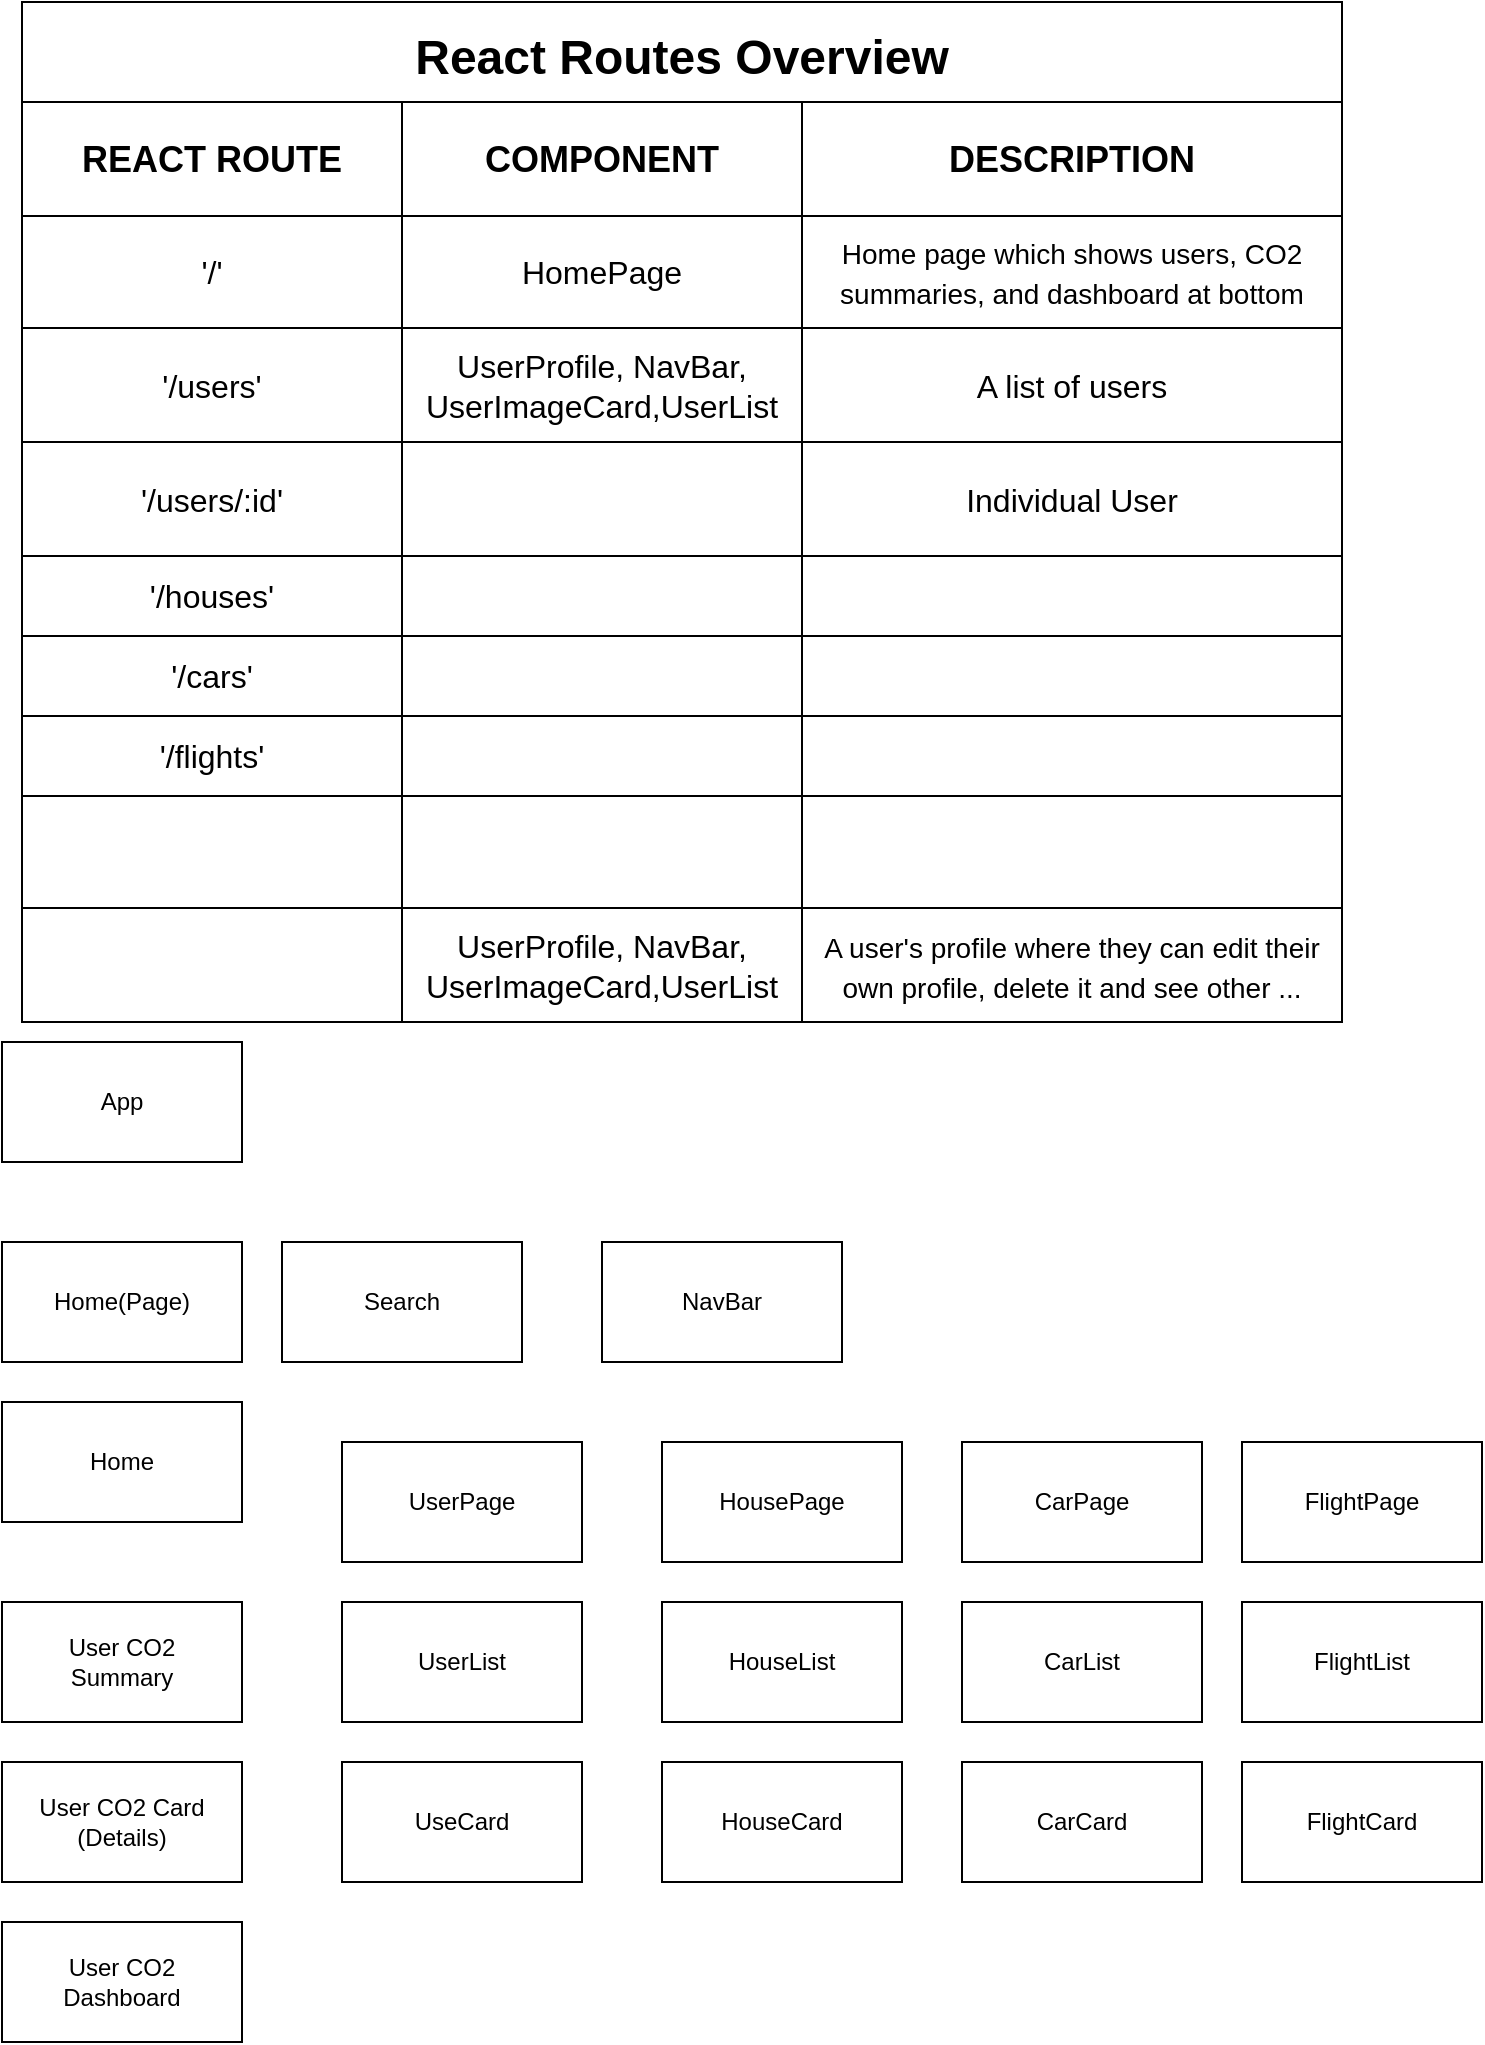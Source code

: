 <mxfile>
    <diagram id="He8b3oyFHESSMIiECdDG" name="Page-1">
        <mxGraphModel dx="931" dy="479" grid="1" gridSize="10" guides="1" tooltips="1" connect="1" arrows="1" fold="1" page="1" pageScale="1" pageWidth="850" pageHeight="1100" math="0" shadow="0">
            <root>
                <mxCell id="0"/>
                <mxCell id="1" parent="0"/>
                <mxCell id="41" value="React Routes Overview" style="shape=table;startSize=50;container=1;collapsible=0;childLayout=tableLayout;fontStyle=1;align=center;fontSize=24;" vertex="1" parent="1">
                    <mxGeometry x="90" y="70" width="660" height="510" as="geometry"/>
                </mxCell>
                <mxCell id="42" value="" style="shape=tableRow;horizontal=0;startSize=0;swimlaneHead=0;swimlaneBody=0;top=0;left=0;bottom=0;right=0;collapsible=0;dropTarget=0;fillColor=none;points=[[0,0.5],[1,0.5]];portConstraint=eastwest;" vertex="1" parent="41">
                    <mxGeometry y="50" width="660" height="57" as="geometry"/>
                </mxCell>
                <mxCell id="43" value="&lt;b&gt;REACT ROUTE&lt;/b&gt;" style="shape=partialRectangle;html=1;whiteSpace=wrap;connectable=0;fillColor=none;top=0;left=0;bottom=0;right=0;overflow=hidden;fontSize=18;" vertex="1" parent="42">
                    <mxGeometry width="190" height="57" as="geometry">
                        <mxRectangle width="190" height="57" as="alternateBounds"/>
                    </mxGeometry>
                </mxCell>
                <mxCell id="44" value="&lt;b&gt;COMPONENT&lt;/b&gt;" style="shape=partialRectangle;html=1;whiteSpace=wrap;connectable=0;fillColor=none;top=0;left=0;bottom=0;right=0;overflow=hidden;fontSize=18;" vertex="1" parent="42">
                    <mxGeometry x="190" width="200" height="57" as="geometry">
                        <mxRectangle width="200" height="57" as="alternateBounds"/>
                    </mxGeometry>
                </mxCell>
                <mxCell id="45" value="&lt;b&gt;DESCRIPTION&lt;/b&gt;" style="shape=partialRectangle;html=1;whiteSpace=wrap;connectable=0;fillColor=none;top=0;left=0;bottom=0;right=0;overflow=hidden;fontSize=18;" vertex="1" parent="42">
                    <mxGeometry x="390" width="270" height="57" as="geometry">
                        <mxRectangle width="270" height="57" as="alternateBounds"/>
                    </mxGeometry>
                </mxCell>
                <mxCell id="46" value="" style="shape=tableRow;horizontal=0;startSize=0;swimlaneHead=0;swimlaneBody=0;top=0;left=0;bottom=0;right=0;collapsible=0;dropTarget=0;fillColor=none;points=[[0,0.5],[1,0.5]];portConstraint=eastwest;" vertex="1" parent="41">
                    <mxGeometry y="107" width="660" height="56" as="geometry"/>
                </mxCell>
                <mxCell id="47" value="'/'" style="shape=partialRectangle;html=1;whiteSpace=wrap;connectable=0;fillColor=none;top=0;left=0;bottom=0;right=0;overflow=hidden;fontSize=16;" vertex="1" parent="46">
                    <mxGeometry width="190" height="56" as="geometry">
                        <mxRectangle width="190" height="56" as="alternateBounds"/>
                    </mxGeometry>
                </mxCell>
                <mxCell id="48" value="HomePage" style="shape=partialRectangle;html=1;whiteSpace=wrap;connectable=0;fillColor=none;top=0;left=0;bottom=0;right=0;overflow=hidden;fontSize=16;" vertex="1" parent="46">
                    <mxGeometry x="190" width="200" height="56" as="geometry">
                        <mxRectangle width="200" height="56" as="alternateBounds"/>
                    </mxGeometry>
                </mxCell>
                <mxCell id="49" value="&lt;font style=&quot;font-size: 14px;&quot;&gt;Home page which shows users, CO2 summaries, and dashboard at bottom&lt;/font&gt;" style="shape=partialRectangle;html=1;whiteSpace=wrap;connectable=0;fillColor=none;top=0;left=0;bottom=0;right=0;overflow=hidden;fontSize=16;" vertex="1" parent="46">
                    <mxGeometry x="390" width="270" height="56" as="geometry">
                        <mxRectangle width="270" height="56" as="alternateBounds"/>
                    </mxGeometry>
                </mxCell>
                <mxCell id="88" value="" style="shape=tableRow;horizontal=0;startSize=0;swimlaneHead=0;swimlaneBody=0;top=0;left=0;bottom=0;right=0;collapsible=0;dropTarget=0;fillColor=none;points=[[0,0.5],[1,0.5]];portConstraint=eastwest;" vertex="1" parent="41">
                    <mxGeometry y="163" width="660" height="57" as="geometry"/>
                </mxCell>
                <mxCell id="89" value="'/users'" style="shape=partialRectangle;html=1;whiteSpace=wrap;connectable=0;fillColor=none;top=0;left=0;bottom=0;right=0;overflow=hidden;fontSize=16;" vertex="1" parent="88">
                    <mxGeometry width="190" height="57" as="geometry">
                        <mxRectangle width="190" height="57" as="alternateBounds"/>
                    </mxGeometry>
                </mxCell>
                <mxCell id="90" value="UserProfile, NavBar, UserImageCard,UserList" style="shape=partialRectangle;html=1;whiteSpace=wrap;connectable=0;fillColor=none;top=0;left=0;bottom=0;right=0;overflow=hidden;fontSize=16;" vertex="1" parent="88">
                    <mxGeometry x="190" width="200" height="57" as="geometry">
                        <mxRectangle width="200" height="57" as="alternateBounds"/>
                    </mxGeometry>
                </mxCell>
                <mxCell id="91" value="A list of users" style="shape=partialRectangle;html=1;whiteSpace=wrap;connectable=0;fillColor=none;top=0;left=0;bottom=0;right=0;overflow=hidden;fontSize=16;" vertex="1" parent="88">
                    <mxGeometry x="390" width="270" height="57" as="geometry">
                        <mxRectangle width="270" height="57" as="alternateBounds"/>
                    </mxGeometry>
                </mxCell>
                <mxCell id="84" value="" style="shape=tableRow;horizontal=0;startSize=0;swimlaneHead=0;swimlaneBody=0;top=0;left=0;bottom=0;right=0;collapsible=0;dropTarget=0;fillColor=none;points=[[0,0.5],[1,0.5]];portConstraint=eastwest;" vertex="1" parent="41">
                    <mxGeometry y="220" width="660" height="57" as="geometry"/>
                </mxCell>
                <mxCell id="85" value="'/users/:id'" style="shape=partialRectangle;html=1;whiteSpace=wrap;connectable=0;fillColor=none;top=0;left=0;bottom=0;right=0;overflow=hidden;fontSize=16;" vertex="1" parent="84">
                    <mxGeometry width="190" height="57" as="geometry">
                        <mxRectangle width="190" height="57" as="alternateBounds"/>
                    </mxGeometry>
                </mxCell>
                <mxCell id="86" value="" style="shape=partialRectangle;html=1;whiteSpace=wrap;connectable=0;fillColor=none;top=0;left=0;bottom=0;right=0;overflow=hidden;fontSize=16;" vertex="1" parent="84">
                    <mxGeometry x="190" width="200" height="57" as="geometry">
                        <mxRectangle width="200" height="57" as="alternateBounds"/>
                    </mxGeometry>
                </mxCell>
                <mxCell id="87" value="Individual User" style="shape=partialRectangle;html=1;whiteSpace=wrap;connectable=0;fillColor=none;top=0;left=0;bottom=0;right=0;overflow=hidden;fontSize=16;" vertex="1" parent="84">
                    <mxGeometry x="390" width="270" height="57" as="geometry">
                        <mxRectangle width="270" height="57" as="alternateBounds"/>
                    </mxGeometry>
                </mxCell>
                <mxCell id="133" value="" style="shape=tableRow;horizontal=0;startSize=0;swimlaneHead=0;swimlaneBody=0;top=0;left=0;bottom=0;right=0;collapsible=0;dropTarget=0;fillColor=none;points=[[0,0.5],[1,0.5]];portConstraint=eastwest;fontSize=14;" vertex="1" parent="41">
                    <mxGeometry y="277" width="660" height="40" as="geometry"/>
                </mxCell>
                <mxCell id="134" value="'/houses'" style="shape=partialRectangle;html=1;whiteSpace=wrap;connectable=0;fillColor=none;top=0;left=0;bottom=0;right=0;overflow=hidden;fontSize=16;" vertex="1" parent="133">
                    <mxGeometry width="190" height="40" as="geometry">
                        <mxRectangle width="190" height="40" as="alternateBounds"/>
                    </mxGeometry>
                </mxCell>
                <mxCell id="135" value="" style="shape=partialRectangle;html=1;whiteSpace=wrap;connectable=0;fillColor=none;top=0;left=0;bottom=0;right=0;overflow=hidden;fontSize=16;" vertex="1" parent="133">
                    <mxGeometry x="190" width="200" height="40" as="geometry">
                        <mxRectangle width="200" height="40" as="alternateBounds"/>
                    </mxGeometry>
                </mxCell>
                <mxCell id="136" value="" style="shape=partialRectangle;html=1;whiteSpace=wrap;connectable=0;fillColor=none;top=0;left=0;bottom=0;right=0;overflow=hidden;fontSize=16;" vertex="1" parent="133">
                    <mxGeometry x="390" width="270" height="40" as="geometry">
                        <mxRectangle width="270" height="40" as="alternateBounds"/>
                    </mxGeometry>
                </mxCell>
                <mxCell id="129" value="" style="shape=tableRow;horizontal=0;startSize=0;swimlaneHead=0;swimlaneBody=0;top=0;left=0;bottom=0;right=0;collapsible=0;dropTarget=0;fillColor=none;points=[[0,0.5],[1,0.5]];portConstraint=eastwest;fontSize=14;" vertex="1" parent="41">
                    <mxGeometry y="317" width="660" height="40" as="geometry"/>
                </mxCell>
                <mxCell id="130" value="'/cars'" style="shape=partialRectangle;html=1;whiteSpace=wrap;connectable=0;fillColor=none;top=0;left=0;bottom=0;right=0;overflow=hidden;fontSize=16;" vertex="1" parent="129">
                    <mxGeometry width="190" height="40" as="geometry">
                        <mxRectangle width="190" height="40" as="alternateBounds"/>
                    </mxGeometry>
                </mxCell>
                <mxCell id="131" value="" style="shape=partialRectangle;html=1;whiteSpace=wrap;connectable=0;fillColor=none;top=0;left=0;bottom=0;right=0;overflow=hidden;fontSize=16;" vertex="1" parent="129">
                    <mxGeometry x="190" width="200" height="40" as="geometry">
                        <mxRectangle width="200" height="40" as="alternateBounds"/>
                    </mxGeometry>
                </mxCell>
                <mxCell id="132" value="" style="shape=partialRectangle;html=1;whiteSpace=wrap;connectable=0;fillColor=none;top=0;left=0;bottom=0;right=0;overflow=hidden;fontSize=16;" vertex="1" parent="129">
                    <mxGeometry x="390" width="270" height="40" as="geometry">
                        <mxRectangle width="270" height="40" as="alternateBounds"/>
                    </mxGeometry>
                </mxCell>
                <mxCell id="125" value="" style="shape=tableRow;horizontal=0;startSize=0;swimlaneHead=0;swimlaneBody=0;top=0;left=0;bottom=0;right=0;collapsible=0;dropTarget=0;fillColor=none;points=[[0,0.5],[1,0.5]];portConstraint=eastwest;fontSize=14;" vertex="1" parent="41">
                    <mxGeometry y="357" width="660" height="40" as="geometry"/>
                </mxCell>
                <mxCell id="126" value="'/flights'" style="shape=partialRectangle;html=1;whiteSpace=wrap;connectable=0;fillColor=none;top=0;left=0;bottom=0;right=0;overflow=hidden;fontSize=16;" vertex="1" parent="125">
                    <mxGeometry width="190" height="40" as="geometry">
                        <mxRectangle width="190" height="40" as="alternateBounds"/>
                    </mxGeometry>
                </mxCell>
                <mxCell id="127" value="" style="shape=partialRectangle;html=1;whiteSpace=wrap;connectable=0;fillColor=none;top=0;left=0;bottom=0;right=0;overflow=hidden;fontSize=16;" vertex="1" parent="125">
                    <mxGeometry x="190" width="200" height="40" as="geometry">
                        <mxRectangle width="200" height="40" as="alternateBounds"/>
                    </mxGeometry>
                </mxCell>
                <mxCell id="128" value="" style="shape=partialRectangle;html=1;whiteSpace=wrap;connectable=0;fillColor=none;top=0;left=0;bottom=0;right=0;overflow=hidden;fontSize=16;" vertex="1" parent="125">
                    <mxGeometry x="390" width="270" height="40" as="geometry">
                        <mxRectangle width="270" height="40" as="alternateBounds"/>
                    </mxGeometry>
                </mxCell>
                <mxCell id="80" value="" style="shape=tableRow;horizontal=0;startSize=0;swimlaneHead=0;swimlaneBody=0;top=0;left=0;bottom=0;right=0;collapsible=0;dropTarget=0;fillColor=none;points=[[0,0.5],[1,0.5]];portConstraint=eastwest;" vertex="1" parent="41">
                    <mxGeometry y="397" width="660" height="56" as="geometry"/>
                </mxCell>
                <mxCell id="81" value="" style="shape=partialRectangle;html=1;whiteSpace=wrap;connectable=0;fillColor=none;top=0;left=0;bottom=0;right=0;overflow=hidden;fontSize=16;" vertex="1" parent="80">
                    <mxGeometry width="190" height="56" as="geometry">
                        <mxRectangle width="190" height="56" as="alternateBounds"/>
                    </mxGeometry>
                </mxCell>
                <mxCell id="82" value="" style="shape=partialRectangle;html=1;whiteSpace=wrap;connectable=0;fillColor=none;top=0;left=0;bottom=0;right=0;overflow=hidden;fontSize=16;" vertex="1" parent="80">
                    <mxGeometry x="190" width="200" height="56" as="geometry">
                        <mxRectangle width="200" height="56" as="alternateBounds"/>
                    </mxGeometry>
                </mxCell>
                <mxCell id="83" value="" style="shape=partialRectangle;html=1;whiteSpace=wrap;connectable=0;fillColor=none;top=0;left=0;bottom=0;right=0;overflow=hidden;fontSize=16;" vertex="1" parent="80">
                    <mxGeometry x="390" width="270" height="56" as="geometry">
                        <mxRectangle width="270" height="56" as="alternateBounds"/>
                    </mxGeometry>
                </mxCell>
                <mxCell id="50" value="" style="shape=tableRow;horizontal=0;startSize=0;swimlaneHead=0;swimlaneBody=0;top=0;left=0;bottom=0;right=0;collapsible=0;dropTarget=0;fillColor=none;points=[[0,0.5],[1,0.5]];portConstraint=eastwest;" vertex="1" parent="41">
                    <mxGeometry y="453" width="660" height="57" as="geometry"/>
                </mxCell>
                <mxCell id="51" value="" style="shape=partialRectangle;html=1;whiteSpace=wrap;connectable=0;fillColor=none;top=0;left=0;bottom=0;right=0;overflow=hidden;fontSize=16;" vertex="1" parent="50">
                    <mxGeometry width="190" height="57" as="geometry">
                        <mxRectangle width="190" height="57" as="alternateBounds"/>
                    </mxGeometry>
                </mxCell>
                <mxCell id="52" value="UserProfile, NavBar, UserImageCard,UserList" style="shape=partialRectangle;html=1;whiteSpace=wrap;connectable=0;fillColor=none;top=0;left=0;bottom=0;right=0;overflow=hidden;fontSize=16;" vertex="1" parent="50">
                    <mxGeometry x="190" width="200" height="57" as="geometry">
                        <mxRectangle width="200" height="57" as="alternateBounds"/>
                    </mxGeometry>
                </mxCell>
                <mxCell id="53" value="&lt;span style=&quot;font-size: 14px;&quot;&gt;A user's profile where they can edit their own profile, delete it and see other ...&lt;/span&gt;" style="shape=partialRectangle;html=1;whiteSpace=wrap;connectable=0;fillColor=none;top=0;left=0;bottom=0;right=0;overflow=hidden;fontSize=16;" vertex="1" parent="50">
                    <mxGeometry x="390" width="270" height="57" as="geometry">
                        <mxRectangle width="270" height="57" as="alternateBounds"/>
                    </mxGeometry>
                </mxCell>
                <mxCell id="95" value="Home" style="whiteSpace=wrap;html=1;" vertex="1" parent="1">
                    <mxGeometry x="80" y="770" width="120" height="60" as="geometry"/>
                </mxCell>
                <mxCell id="96" value="NavBar" style="whiteSpace=wrap;html=1;" vertex="1" parent="1">
                    <mxGeometry x="380" y="690" width="120" height="60" as="geometry"/>
                </mxCell>
                <mxCell id="97" value="Home(Page)" style="whiteSpace=wrap;html=1;" vertex="1" parent="1">
                    <mxGeometry x="80" y="690" width="120" height="60" as="geometry"/>
                </mxCell>
                <mxCell id="98" value="App" style="whiteSpace=wrap;html=1;" vertex="1" parent="1">
                    <mxGeometry x="80" y="590" width="120" height="60" as="geometry"/>
                </mxCell>
                <mxCell id="99" value="UserPage" style="whiteSpace=wrap;html=1;" vertex="1" parent="1">
                    <mxGeometry x="250" y="790" width="120" height="60" as="geometry"/>
                </mxCell>
                <mxCell id="100" value="UseCard" style="whiteSpace=wrap;html=1;" vertex="1" parent="1">
                    <mxGeometry x="250" y="950" width="120" height="60" as="geometry"/>
                </mxCell>
                <mxCell id="101" value="UserList" style="whiteSpace=wrap;html=1;" vertex="1" parent="1">
                    <mxGeometry x="250" y="870" width="120" height="60" as="geometry"/>
                </mxCell>
                <mxCell id="102" value="HousePage" style="whiteSpace=wrap;html=1;" vertex="1" parent="1">
                    <mxGeometry x="410" y="790" width="120" height="60" as="geometry"/>
                </mxCell>
                <mxCell id="103" value="HouseCard" style="whiteSpace=wrap;html=1;" vertex="1" parent="1">
                    <mxGeometry x="410" y="950" width="120" height="60" as="geometry"/>
                </mxCell>
                <mxCell id="104" value="HouseList" style="whiteSpace=wrap;html=1;" vertex="1" parent="1">
                    <mxGeometry x="410" y="870" width="120" height="60" as="geometry"/>
                </mxCell>
                <mxCell id="105" value="FlightPage" style="whiteSpace=wrap;html=1;" vertex="1" parent="1">
                    <mxGeometry x="700" y="790" width="120" height="60" as="geometry"/>
                </mxCell>
                <mxCell id="106" value="FlightCard" style="whiteSpace=wrap;html=1;" vertex="1" parent="1">
                    <mxGeometry x="700" y="950" width="120" height="60" as="geometry"/>
                </mxCell>
                <mxCell id="107" value="FlightList" style="whiteSpace=wrap;html=1;" vertex="1" parent="1">
                    <mxGeometry x="700" y="870" width="120" height="60" as="geometry"/>
                </mxCell>
                <mxCell id="108" value="CarPage" style="whiteSpace=wrap;html=1;" vertex="1" parent="1">
                    <mxGeometry x="560" y="790" width="120" height="60" as="geometry"/>
                </mxCell>
                <mxCell id="109" value="CarCard" style="whiteSpace=wrap;html=1;" vertex="1" parent="1">
                    <mxGeometry x="560" y="950" width="120" height="60" as="geometry"/>
                </mxCell>
                <mxCell id="110" value="CarList" style="whiteSpace=wrap;html=1;" vertex="1" parent="1">
                    <mxGeometry x="560" y="870" width="120" height="60" as="geometry"/>
                </mxCell>
                <mxCell id="111" value="Search" style="whiteSpace=wrap;html=1;" vertex="1" parent="1">
                    <mxGeometry x="220" y="690" width="120" height="60" as="geometry"/>
                </mxCell>
                <mxCell id="137" value="User CO2 &lt;br&gt;Summary" style="whiteSpace=wrap;html=1;" vertex="1" parent="1">
                    <mxGeometry x="80" y="870" width="120" height="60" as="geometry"/>
                </mxCell>
                <mxCell id="138" value="User CO2 Card&lt;br&gt;(Details)" style="whiteSpace=wrap;html=1;" vertex="1" parent="1">
                    <mxGeometry x="80" y="950" width="120" height="60" as="geometry"/>
                </mxCell>
                <mxCell id="139" value="User CO2 &lt;br&gt;Dashboard" style="whiteSpace=wrap;html=1;" vertex="1" parent="1">
                    <mxGeometry x="80" y="1030" width="120" height="60" as="geometry"/>
                </mxCell>
            </root>
        </mxGraphModel>
    </diagram>
</mxfile>